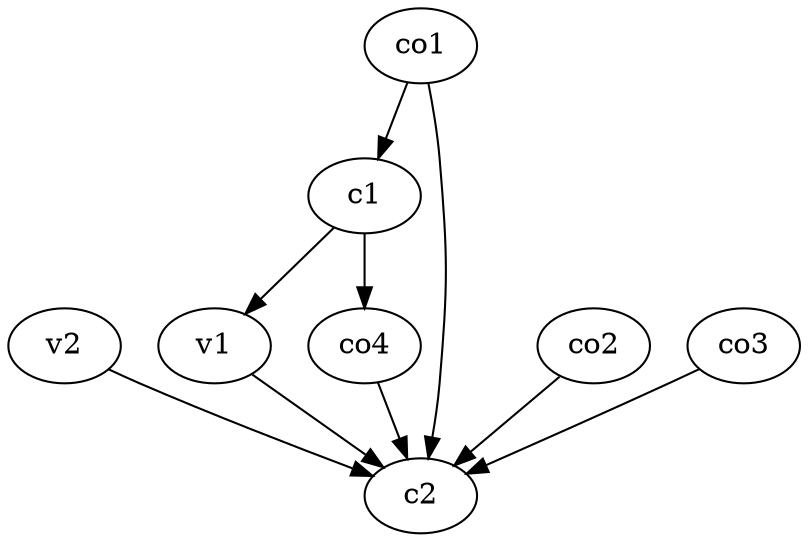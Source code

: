 strict digraph  {
c1;
c2;
v1;
v2;
co1;
co2;
co3;
co4;
c1 -> v1  [weight=1];
c1 -> co4  [weight=1];
v1 -> c2  [weight=1];
v2 -> c2  [weight=1];
co1 -> c2  [weight=1];
co1 -> c1  [weight=1];
co2 -> c2  [weight=1];
co3 -> c2  [weight=1];
co4 -> c2  [weight=1];
}
